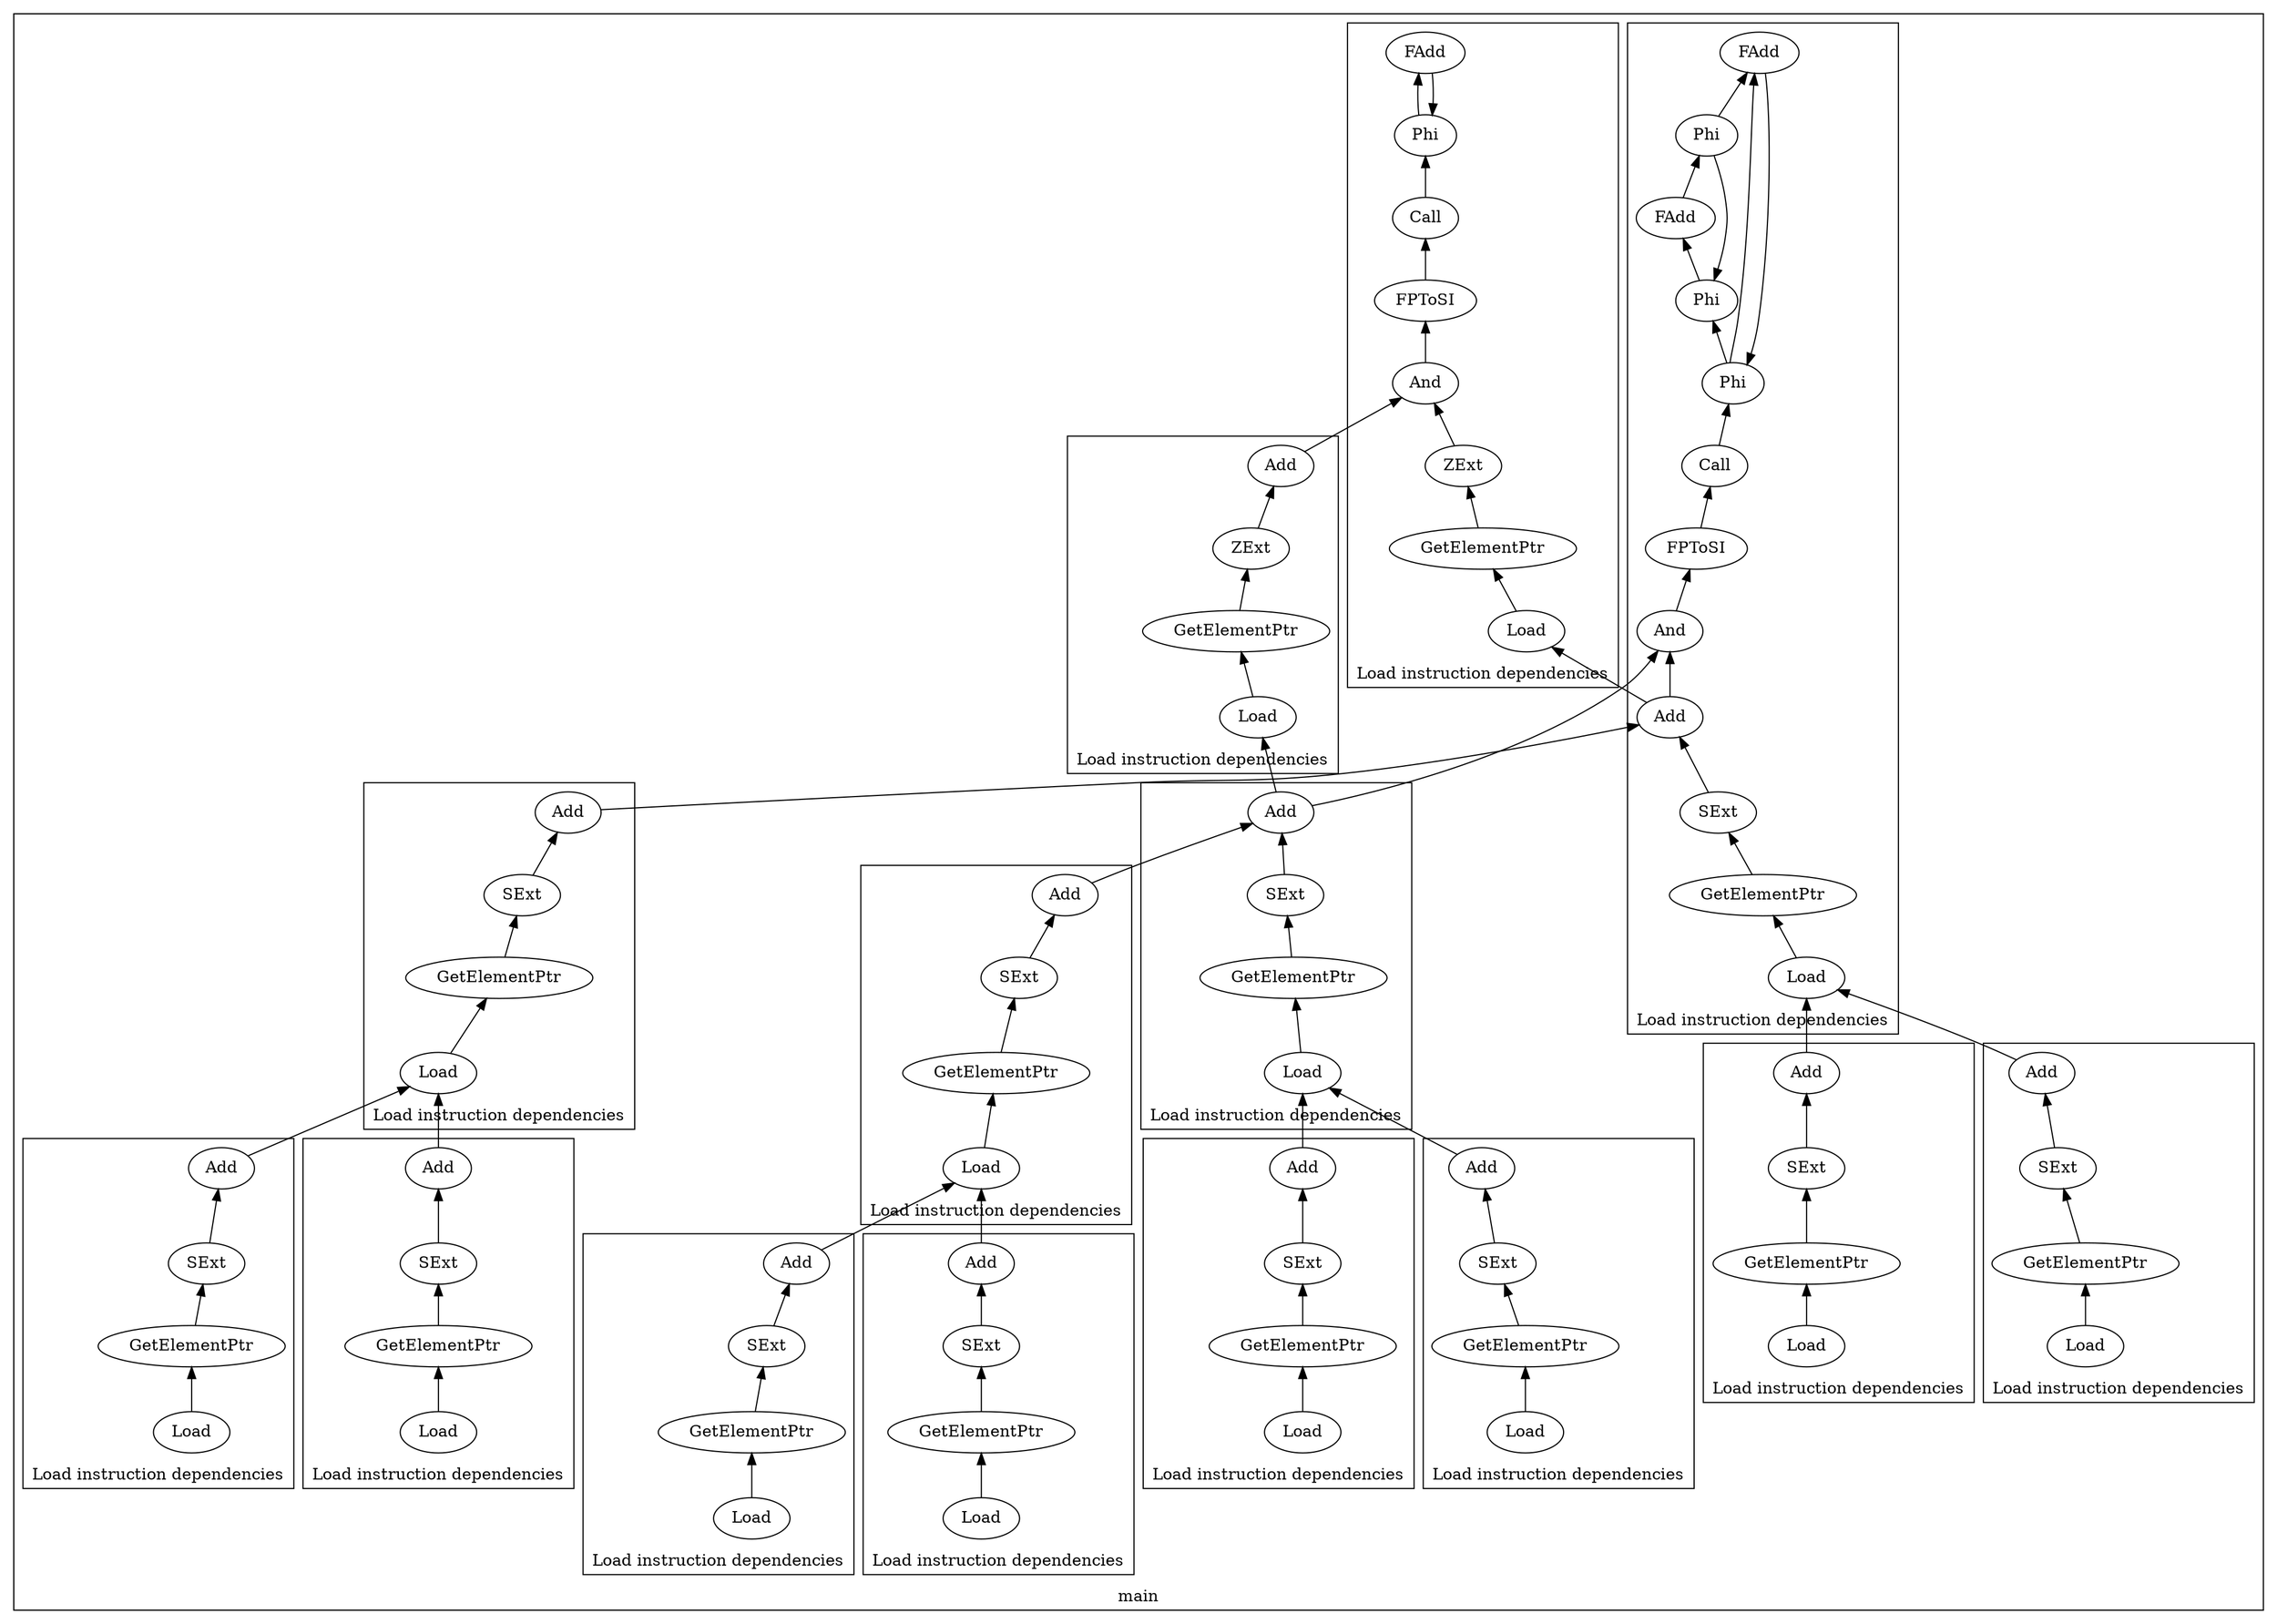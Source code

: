 strict digraph {
rankdir=BT
subgraph {
subgraph {
main_38 [label="Load" comment="  %3 = load i32, ptr %arrayidx.i, align 4, !tbaa !46"]
main_38 -> {
main_19
}
main_19 [label="GetElementPtr" comment="  %arrayidx.i = getelementptr inbounds [512 x i32], ptr @p, i64 0, i64 %idxprom.i"]
main_19 -> {
main_18
}
main_18 [label="ZExt" comment="  %idxprom.i = zext i32 %and.i to i64"]
main_18 -> {
main_16
}
main_16 [label="And" comment="  %and.i = and i32 %conv.i, 255"]
main_16 -> {
main_15
}
main_15 [label="FPToSI" comment="  %conv.i = fptosi double %0 to i32"]
main_15 -> {
main_14
}
main_14 [label="Call" comment="  %0 = tail call double @llvm.floor.f64(double %x.028)"]
main_14 -> {
main_9
}
main_9 [label="Phi" comment="  %x.028 = phi double [ 0xC0C62C48F5C28F5C, %entry ], [ %add12, %for.inc11 ]"]
main_9 -> {
main_401
}
main_401 [label="FAdd" comment="  %add12 = fadd double %x.028, 1.235000e-01, !dbg !303"]
main_401 -> {
main_9
}
main_9 [label="Phi" comment="  %x.028 = phi double [ 0xC0C62C48F5C28F5C, %entry ], [ %add12, %for.inc11 ]"]
main_9 -> {
// Cycle
}
cluster=true
label="Load instruction dependencies"
}
subgraph {
main_39 [label="Load" comment="  %4 = load i32, ptr %arrayidx18.i, align 4, !tbaa !46"]
main_39 -> {
main_22
}
main_22 [label="GetElementPtr" comment="  %arrayidx18.i = getelementptr inbounds [512 x i32], ptr @p, i64 0, i64 %idxprom17.i"]
main_22 -> {
main_21
}
main_21 [label="ZExt" comment="  %idxprom17.i = zext i32 %add16.i to i64"]
main_21 -> {
main_20
}
main_20 [label="Add" comment="  %add16.i = add nuw nsw i32 %and.i, 1"]
main_20 -> {
main_16
}
main_16 [label="And" comment="  %and.i = and i32 %conv.i, 255"]
main_16 -> {
main_15
}
main_15 [label="FPToSI" comment="  %conv.i = fptosi double %0 to i32"]
main_15 -> {
main_14
}
main_14 [label="Call" comment="  %0 = tail call double @llvm.floor.f64(double %x.028)"]
main_14 -> {
main_9
}
main_9 [label="Phi" comment="  %x.028 = phi double [ 0xC0C62C48F5C28F5C, %entry ], [ %add12, %for.inc11 ]"]
main_9 -> {
main_401
}
main_401 [label="FAdd" comment="  %add12 = fadd double %x.028, 1.235000e-01, !dbg !303"]
main_401 -> {
main_9
}
main_9 [label="Phi" comment="  %x.028 = phi double [ 0xC0C62C48F5C28F5C, %entry ], [ %add12, %for.inc11 ]"]
main_9 -> {
// Cycle
}
cluster=true
label="Load instruction dependencies"
}
subgraph {
main_68 [label="Load" comment="  %6 = load i32, ptr %arrayidx10.i, align 4, !dbg !99, !tbaa !46"]
main_68 -> {
main_67
}
main_67 [label="GetElementPtr" comment="  %arrayidx10.i = getelementptr inbounds [512 x i32], ptr @p, i64 0, i64 %idxprom9.i, !dbg !99"]
main_67 -> {
main_66
}
main_66 [label="SExt" comment="  %idxprom9.i = sext i32 %add.i to i64, !dbg !99"]
main_66 -> {
main_64
}
main_64 [label="Add" comment="  %add.i = add nsw i32 %3, %and2.i, !dbg !98"]
main_64 -> {
main_38
main_51
}
main_38 [label="Load" comment="  %3 = load i32, ptr %arrayidx.i, align 4, !tbaa !46"]
main_38 -> {
main_19
}
main_19 [label="GetElementPtr" comment="  %arrayidx.i = getelementptr inbounds [512 x i32], ptr @p, i64 0, i64 %idxprom.i"]
main_19 -> {
main_18
}
main_18 [label="ZExt" comment="  %idxprom.i = zext i32 %and.i to i64"]
main_18 -> {
main_16
}
main_16 [label="And" comment="  %and.i = and i32 %conv.i, 255"]
main_16 -> {
main_15
}
main_15 [label="FPToSI" comment="  %conv.i = fptosi double %0 to i32"]
main_15 -> {
main_14
}
main_14 [label="Call" comment="  %0 = tail call double @llvm.floor.f64(double %x.028)"]
main_14 -> {
main_9
}
main_9 [label="Phi" comment="  %x.028 = phi double [ 0xC0C62C48F5C28F5C, %entry ], [ %add12, %for.inc11 ]"]
main_9 -> {
main_401
}
main_401 [label="FAdd" comment="  %add12 = fadd double %x.028, 1.235000e-01, !dbg !303"]
main_401 -> {
main_9
}
main_9 [label="Phi" comment="  %x.028 = phi double [ 0xC0C62C48F5C28F5C, %entry ], [ %add12, %for.inc11 ]"]
main_9 -> {
// Cycle
}
main_51 [label="And" comment="  %and2.i = and i32 %conv1.i, 255, !dbg !85"]
main_51 -> {
main_50
}
main_50 [label="FPToSI" comment="  %conv1.i = fptosi double %5 to i32, !dbg !84"]
main_50 -> {
main_49
}
main_49 [label="Call" comment="  %5 = tail call double @llvm.floor.f64(double %y.123), !dbg !83"]
main_49 -> {
main_42
}
main_42 [label="Phi" comment="  %y.123 = phi double [ %y.026, %for.body6.lr.ph ], [ %add7, %noise.exit ]"]
main_42 -> {
main_31
main_390
}
main_31 [label="Phi" comment="  %y.026 = phi double [ 0xC075A1F9DB22D0E5, %for.cond1.preheader ], [ %add9, %for.inc8 ]"]
main_31 -> {
main_396
}
main_396 [label="FAdd" comment="  %add9 = fadd double %y.1.lcssa, 1.432500e+00, !dbg !299"]
main_396 -> {
main_394
}
main_394 [label="Phi" comment="  %y.1.lcssa = phi double [ %y.026, %for.cond4.preheader ], [ %add7, %noise.exit ], !dbg !298"]
main_394 -> {
main_31
main_390
}
main_31 [label="Phi" comment="  %y.026 = phi double [ 0xC075A1F9DB22D0E5, %for.cond1.preheader ], [ %add9, %for.inc8 ]"]
main_31 -> {
// Cycle
}
main_390 [label="FAdd" comment="  %add7 = fadd double %y.123, 2.450000e+00, !dbg !293"]
main_390 -> {
main_42
}
main_42 [label="Phi" comment="  %y.123 = phi double [ %y.026, %for.body6.lr.ph ], [ %add7, %noise.exit ]"]
main_42 -> {
// Cycle
}
main_390 [label="FAdd" comment="  %add7 = fadd double %y.123, 2.450000e+00, !dbg !293"]
main_390 -> {
// Cycle
}
cluster=true
label="Load instruction dependencies"
}
subgraph {
main_74 [label="Load" comment="  %7 = load i32, ptr %arrayidx14.i, align 4, !dbg !102, !tbaa !46"]
main_74 -> {
main_73
}
main_73 [label="GetElementPtr" comment="  %arrayidx14.i = getelementptr inbounds [512 x i32], ptr @p, i64 0, i64 %idxprom13.i, !dbg !102"]
main_73 -> {
main_72
}
main_72 [label="SExt" comment="  %idxprom13.i = sext i32 %add12.i to i64, !dbg !102"]
main_72 -> {
main_71
}
main_71 [label="Add" comment="  %add12.i = add nsw i32 %add.i, 1, !dbg !101"]
main_71 -> {
main_64
}
main_64 [label="Add" comment="  %add.i = add nsw i32 %3, %and2.i, !dbg !98"]
main_64 -> {
main_38
main_51
}
main_38 [label="Load" comment="  %3 = load i32, ptr %arrayidx.i, align 4, !tbaa !46"]
main_38 -> {
main_19
}
main_19 [label="GetElementPtr" comment="  %arrayidx.i = getelementptr inbounds [512 x i32], ptr @p, i64 0, i64 %idxprom.i"]
main_19 -> {
main_18
}
main_18 [label="ZExt" comment="  %idxprom.i = zext i32 %and.i to i64"]
main_18 -> {
main_16
}
main_16 [label="And" comment="  %and.i = and i32 %conv.i, 255"]
main_16 -> {
main_15
}
main_15 [label="FPToSI" comment="  %conv.i = fptosi double %0 to i32"]
main_15 -> {
main_14
}
main_14 [label="Call" comment="  %0 = tail call double @llvm.floor.f64(double %x.028)"]
main_14 -> {
main_9
}
main_9 [label="Phi" comment="  %x.028 = phi double [ 0xC0C62C48F5C28F5C, %entry ], [ %add12, %for.inc11 ]"]
main_9 -> {
main_401
}
main_401 [label="FAdd" comment="  %add12 = fadd double %x.028, 1.235000e-01, !dbg !303"]
main_401 -> {
main_9
}
main_9 [label="Phi" comment="  %x.028 = phi double [ 0xC0C62C48F5C28F5C, %entry ], [ %add12, %for.inc11 ]"]
main_9 -> {
// Cycle
}
main_51 [label="And" comment="  %and2.i = and i32 %conv1.i, 255, !dbg !85"]
main_51 -> {
main_50
}
main_50 [label="FPToSI" comment="  %conv1.i = fptosi double %5 to i32, !dbg !84"]
main_50 -> {
main_49
}
main_49 [label="Call" comment="  %5 = tail call double @llvm.floor.f64(double %y.123), !dbg !83"]
main_49 -> {
main_42
}
main_42 [label="Phi" comment="  %y.123 = phi double [ %y.026, %for.body6.lr.ph ], [ %add7, %noise.exit ]"]
main_42 -> {
main_31
main_390
}
main_31 [label="Phi" comment="  %y.026 = phi double [ 0xC075A1F9DB22D0E5, %for.cond1.preheader ], [ %add9, %for.inc8 ]"]
main_31 -> {
main_396
}
main_396 [label="FAdd" comment="  %add9 = fadd double %y.1.lcssa, 1.432500e+00, !dbg !299"]
main_396 -> {
main_394
}
main_394 [label="Phi" comment="  %y.1.lcssa = phi double [ %y.026, %for.cond4.preheader ], [ %add7, %noise.exit ], !dbg !298"]
main_394 -> {
main_31
main_390
}
main_31 [label="Phi" comment="  %y.026 = phi double [ 0xC075A1F9DB22D0E5, %for.cond1.preheader ], [ %add9, %for.inc8 ]"]
main_31 -> {
// Cycle
}
main_390 [label="FAdd" comment="  %add7 = fadd double %y.123, 2.450000e+00, !dbg !293"]
main_390 -> {
main_42
}
main_42 [label="Phi" comment="  %y.123 = phi double [ %y.026, %for.body6.lr.ph ], [ %add7, %noise.exit ]"]
main_42 -> {
// Cycle
}
main_390 [label="FAdd" comment="  %add7 = fadd double %y.123, 2.450000e+00, !dbg !293"]
main_390 -> {
// Cycle
}
cluster=true
label="Load instruction dependencies"
}
subgraph {
main_81 [label="Load" comment="  %8 = load i32, ptr %arrayidx21.i, align 4, !dbg !105, !tbaa !46"]
main_81 -> {
main_80
}
main_80 [label="GetElementPtr" comment="  %arrayidx21.i = getelementptr inbounds [512 x i32], ptr @p, i64 0, i64 %idxprom20.i, !dbg !105"]
main_80 -> {
main_79
}
main_79 [label="SExt" comment="  %idxprom20.i = sext i32 %add19.i to i64, !dbg !105"]
main_79 -> {
main_77
}
main_77 [label="Add" comment="  %add19.i = add nsw i32 %4, %and2.i, !dbg !104"]
main_77 -> {
main_39
main_51
}
main_39 [label="Load" comment="  %4 = load i32, ptr %arrayidx18.i, align 4, !tbaa !46"]
main_39 -> {
main_22
}
main_22 [label="GetElementPtr" comment="  %arrayidx18.i = getelementptr inbounds [512 x i32], ptr @p, i64 0, i64 %idxprom17.i"]
main_22 -> {
main_21
}
main_21 [label="ZExt" comment="  %idxprom17.i = zext i32 %add16.i to i64"]
main_21 -> {
main_20
}
main_20 [label="Add" comment="  %add16.i = add nuw nsw i32 %and.i, 1"]
main_20 -> {
main_16
}
main_16 [label="And" comment="  %and.i = and i32 %conv.i, 255"]
main_16 -> {
main_15
}
main_15 [label="FPToSI" comment="  %conv.i = fptosi double %0 to i32"]
main_15 -> {
main_14
}
main_14 [label="Call" comment="  %0 = tail call double @llvm.floor.f64(double %x.028)"]
main_14 -> {
main_9
}
main_9 [label="Phi" comment="  %x.028 = phi double [ 0xC0C62C48F5C28F5C, %entry ], [ %add12, %for.inc11 ]"]
main_9 -> {
main_401
}
main_401 [label="FAdd" comment="  %add12 = fadd double %x.028, 1.235000e-01, !dbg !303"]
main_401 -> {
main_9
}
main_9 [label="Phi" comment="  %x.028 = phi double [ 0xC0C62C48F5C28F5C, %entry ], [ %add12, %for.inc11 ]"]
main_9 -> {
// Cycle
}
main_51 [label="And" comment="  %and2.i = and i32 %conv1.i, 255, !dbg !85"]
main_51 -> {
main_50
}
main_50 [label="FPToSI" comment="  %conv1.i = fptosi double %5 to i32, !dbg !84"]
main_50 -> {
main_49
}
main_49 [label="Call" comment="  %5 = tail call double @llvm.floor.f64(double %y.123), !dbg !83"]
main_49 -> {
main_42
}
main_42 [label="Phi" comment="  %y.123 = phi double [ %y.026, %for.body6.lr.ph ], [ %add7, %noise.exit ]"]
main_42 -> {
main_31
main_390
}
main_31 [label="Phi" comment="  %y.026 = phi double [ 0xC075A1F9DB22D0E5, %for.cond1.preheader ], [ %add9, %for.inc8 ]"]
main_31 -> {
main_396
}
main_396 [label="FAdd" comment="  %add9 = fadd double %y.1.lcssa, 1.432500e+00, !dbg !299"]
main_396 -> {
main_394
}
main_394 [label="Phi" comment="  %y.1.lcssa = phi double [ %y.026, %for.cond4.preheader ], [ %add7, %noise.exit ], !dbg !298"]
main_394 -> {
main_31
main_390
}
main_31 [label="Phi" comment="  %y.026 = phi double [ 0xC075A1F9DB22D0E5, %for.cond1.preheader ], [ %add9, %for.inc8 ]"]
main_31 -> {
// Cycle
}
main_390 [label="FAdd" comment="  %add7 = fadd double %y.123, 2.450000e+00, !dbg !293"]
main_390 -> {
main_42
}
main_42 [label="Phi" comment="  %y.123 = phi double [ %y.026, %for.body6.lr.ph ], [ %add7, %noise.exit ]"]
main_42 -> {
// Cycle
}
main_390 [label="FAdd" comment="  %add7 = fadd double %y.123, 2.450000e+00, !dbg !293"]
main_390 -> {
// Cycle
}
cluster=true
label="Load instruction dependencies"
}
subgraph {
main_87 [label="Load" comment="  %9 = load i32, ptr %arrayidx25.i, align 4, !dbg !108, !tbaa !46"]
main_87 -> {
main_86
}
main_86 [label="GetElementPtr" comment="  %arrayidx25.i = getelementptr inbounds [512 x i32], ptr @p, i64 0, i64 %idxprom24.i, !dbg !108"]
main_86 -> {
main_85
}
main_85 [label="SExt" comment="  %idxprom24.i = sext i32 %add23.i to i64, !dbg !108"]
main_85 -> {
main_84
}
main_84 [label="Add" comment="  %add23.i = add nsw i32 %add19.i, 1, !dbg !107"]
main_84 -> {
main_77
}
main_77 [label="Add" comment="  %add19.i = add nsw i32 %4, %and2.i, !dbg !104"]
main_77 -> {
main_39
main_51
}
main_39 [label="Load" comment="  %4 = load i32, ptr %arrayidx18.i, align 4, !tbaa !46"]
main_39 -> {
main_22
}
main_22 [label="GetElementPtr" comment="  %arrayidx18.i = getelementptr inbounds [512 x i32], ptr @p, i64 0, i64 %idxprom17.i"]
main_22 -> {
main_21
}
main_21 [label="ZExt" comment="  %idxprom17.i = zext i32 %add16.i to i64"]
main_21 -> {
main_20
}
main_20 [label="Add" comment="  %add16.i = add nuw nsw i32 %and.i, 1"]
main_20 -> {
main_16
}
main_16 [label="And" comment="  %and.i = and i32 %conv.i, 255"]
main_16 -> {
main_15
}
main_15 [label="FPToSI" comment="  %conv.i = fptosi double %0 to i32"]
main_15 -> {
main_14
}
main_14 [label="Call" comment="  %0 = tail call double @llvm.floor.f64(double %x.028)"]
main_14 -> {
main_9
}
main_9 [label="Phi" comment="  %x.028 = phi double [ 0xC0C62C48F5C28F5C, %entry ], [ %add12, %for.inc11 ]"]
main_9 -> {
main_401
}
main_401 [label="FAdd" comment="  %add12 = fadd double %x.028, 1.235000e-01, !dbg !303"]
main_401 -> {
main_9
}
main_9 [label="Phi" comment="  %x.028 = phi double [ 0xC0C62C48F5C28F5C, %entry ], [ %add12, %for.inc11 ]"]
main_9 -> {
// Cycle
}
main_51 [label="And" comment="  %and2.i = and i32 %conv1.i, 255, !dbg !85"]
main_51 -> {
main_50
}
main_50 [label="FPToSI" comment="  %conv1.i = fptosi double %5 to i32, !dbg !84"]
main_50 -> {
main_49
}
main_49 [label="Call" comment="  %5 = tail call double @llvm.floor.f64(double %y.123), !dbg !83"]
main_49 -> {
main_42
}
main_42 [label="Phi" comment="  %y.123 = phi double [ %y.026, %for.body6.lr.ph ], [ %add7, %noise.exit ]"]
main_42 -> {
main_31
main_390
}
main_31 [label="Phi" comment="  %y.026 = phi double [ 0xC075A1F9DB22D0E5, %for.cond1.preheader ], [ %add9, %for.inc8 ]"]
main_31 -> {
main_396
}
main_396 [label="FAdd" comment="  %add9 = fadd double %y.1.lcssa, 1.432500e+00, !dbg !299"]
main_396 -> {
main_394
}
main_394 [label="Phi" comment="  %y.1.lcssa = phi double [ %y.026, %for.cond4.preheader ], [ %add7, %noise.exit ], !dbg !298"]
main_394 -> {
main_31
main_390
}
main_31 [label="Phi" comment="  %y.026 = phi double [ 0xC075A1F9DB22D0E5, %for.cond1.preheader ], [ %add9, %for.inc8 ]"]
main_31 -> {
// Cycle
}
main_390 [label="FAdd" comment="  %add7 = fadd double %y.123, 2.450000e+00, !dbg !293"]
main_390 -> {
main_42
}
main_42 [label="Phi" comment="  %y.123 = phi double [ %y.026, %for.body6.lr.ph ], [ %add7, %noise.exit ]"]
main_42 -> {
// Cycle
}
main_390 [label="FAdd" comment="  %add7 = fadd double %y.123, 2.450000e+00, !dbg !293"]
main_390 -> {
// Cycle
}
cluster=true
label="Load instruction dependencies"
}
subgraph {
main_92 [label="Load" comment="  %10 = load i32, ptr %arrayidx28.i, align 4, !dbg !110, !tbaa !46"]
main_92 -> {
main_91
}
main_91 [label="GetElementPtr" comment="  %arrayidx28.i = getelementptr inbounds [512 x i32], ptr @p, i64 0, i64 %idxprom27.i, !dbg !110"]
main_91 -> {
main_90
}
main_90 [label="SExt" comment="  %idxprom27.i = sext i32 %add11.i to i64, !dbg !110"]
main_90 -> {
main_69
}
main_69 [label="Add" comment="  %add11.i = add nsw i32 %6, 99, !dbg !100"]
main_69 -> {
main_68
}
main_68 [label="Load" comment="  %6 = load i32, ptr %arrayidx10.i, align 4, !dbg !99, !tbaa !46"]
main_68 -> {
main_67
}
main_67 [label="GetElementPtr" comment="  %arrayidx10.i = getelementptr inbounds [512 x i32], ptr @p, i64 0, i64 %idxprom9.i, !dbg !99"]
main_67 -> {
main_66
}
main_66 [label="SExt" comment="  %idxprom9.i = sext i32 %add.i to i64, !dbg !99"]
main_66 -> {
main_64
}
main_64 [label="Add" comment="  %add.i = add nsw i32 %3, %and2.i, !dbg !98"]
main_64 -> {
main_38
main_51
}
main_38 [label="Load" comment="  %3 = load i32, ptr %arrayidx.i, align 4, !tbaa !46"]
main_38 -> {
main_19
}
main_19 [label="GetElementPtr" comment="  %arrayidx.i = getelementptr inbounds [512 x i32], ptr @p, i64 0, i64 %idxprom.i"]
main_19 -> {
main_18
}
main_18 [label="ZExt" comment="  %idxprom.i = zext i32 %and.i to i64"]
main_18 -> {
main_16
}
main_16 [label="And" comment="  %and.i = and i32 %conv.i, 255"]
main_16 -> {
main_15
}
main_15 [label="FPToSI" comment="  %conv.i = fptosi double %0 to i32"]
main_15 -> {
main_14
}
main_14 [label="Call" comment="  %0 = tail call double @llvm.floor.f64(double %x.028)"]
main_14 -> {
main_9
}
main_9 [label="Phi" comment="  %x.028 = phi double [ 0xC0C62C48F5C28F5C, %entry ], [ %add12, %for.inc11 ]"]
main_9 -> {
main_401
}
main_401 [label="FAdd" comment="  %add12 = fadd double %x.028, 1.235000e-01, !dbg !303"]
main_401 -> {
main_9
}
main_9 [label="Phi" comment="  %x.028 = phi double [ 0xC0C62C48F5C28F5C, %entry ], [ %add12, %for.inc11 ]"]
main_9 -> {
// Cycle
}
main_51 [label="And" comment="  %and2.i = and i32 %conv1.i, 255, !dbg !85"]
main_51 -> {
main_50
}
main_50 [label="FPToSI" comment="  %conv1.i = fptosi double %5 to i32, !dbg !84"]
main_50 -> {
main_49
}
main_49 [label="Call" comment="  %5 = tail call double @llvm.floor.f64(double %y.123), !dbg !83"]
main_49 -> {
main_42
}
main_42 [label="Phi" comment="  %y.123 = phi double [ %y.026, %for.body6.lr.ph ], [ %add7, %noise.exit ]"]
main_42 -> {
main_31
main_390
}
main_31 [label="Phi" comment="  %y.026 = phi double [ 0xC075A1F9DB22D0E5, %for.cond1.preheader ], [ %add9, %for.inc8 ]"]
main_31 -> {
main_396
}
main_396 [label="FAdd" comment="  %add9 = fadd double %y.1.lcssa, 1.432500e+00, !dbg !299"]
main_396 -> {
main_394
}
main_394 [label="Phi" comment="  %y.1.lcssa = phi double [ %y.026, %for.cond4.preheader ], [ %add7, %noise.exit ], !dbg !298"]
main_394 -> {
main_31
main_390
}
main_31 [label="Phi" comment="  %y.026 = phi double [ 0xC075A1F9DB22D0E5, %for.cond1.preheader ], [ %add9, %for.inc8 ]"]
main_31 -> {
// Cycle
}
main_390 [label="FAdd" comment="  %add7 = fadd double %y.123, 2.450000e+00, !dbg !293"]
main_390 -> {
main_42
}
main_42 [label="Phi" comment="  %y.123 = phi double [ %y.026, %for.body6.lr.ph ], [ %add7, %noise.exit ]"]
main_42 -> {
// Cycle
}
main_390 [label="FAdd" comment="  %add7 = fadd double %y.123, 2.450000e+00, !dbg !293"]
main_390 -> {
// Cycle
}
cluster=true
label="Load instruction dependencies"
}
subgraph {
main_111 [label="Load" comment="  %12 = load i32, ptr %arrayidx31.i, align 4, !dbg !128, !tbaa !46"]
main_111 -> {
main_110
}
main_110 [label="GetElementPtr" comment="  %arrayidx31.i = getelementptr inbounds [512 x i32], ptr @p, i64 0, i64 %idxprom30.i, !dbg !128"]
main_110 -> {
main_109
}
main_109 [label="SExt" comment="  %idxprom30.i = sext i32 %add22.i to i64, !dbg !128"]
main_109 -> {
main_82
}
main_82 [label="Add" comment="  %add22.i = add nsw i32 %8, 99, !dbg !106"]
main_82 -> {
main_81
}
main_81 [label="Load" comment="  %8 = load i32, ptr %arrayidx21.i, align 4, !dbg !105, !tbaa !46"]
main_81 -> {
main_80
}
main_80 [label="GetElementPtr" comment="  %arrayidx21.i = getelementptr inbounds [512 x i32], ptr @p, i64 0, i64 %idxprom20.i, !dbg !105"]
main_80 -> {
main_79
}
main_79 [label="SExt" comment="  %idxprom20.i = sext i32 %add19.i to i64, !dbg !105"]
main_79 -> {
main_77
}
main_77 [label="Add" comment="  %add19.i = add nsw i32 %4, %and2.i, !dbg !104"]
main_77 -> {
main_39
main_51
}
main_39 [label="Load" comment="  %4 = load i32, ptr %arrayidx18.i, align 4, !tbaa !46"]
main_39 -> {
main_22
}
main_22 [label="GetElementPtr" comment="  %arrayidx18.i = getelementptr inbounds [512 x i32], ptr @p, i64 0, i64 %idxprom17.i"]
main_22 -> {
main_21
}
main_21 [label="ZExt" comment="  %idxprom17.i = zext i32 %add16.i to i64"]
main_21 -> {
main_20
}
main_20 [label="Add" comment="  %add16.i = add nuw nsw i32 %and.i, 1"]
main_20 -> {
main_16
}
main_16 [label="And" comment="  %and.i = and i32 %conv.i, 255"]
main_16 -> {
main_15
}
main_15 [label="FPToSI" comment="  %conv.i = fptosi double %0 to i32"]
main_15 -> {
main_14
}
main_14 [label="Call" comment="  %0 = tail call double @llvm.floor.f64(double %x.028)"]
main_14 -> {
main_9
}
main_9 [label="Phi" comment="  %x.028 = phi double [ 0xC0C62C48F5C28F5C, %entry ], [ %add12, %for.inc11 ]"]
main_9 -> {
main_401
}
main_401 [label="FAdd" comment="  %add12 = fadd double %x.028, 1.235000e-01, !dbg !303"]
main_401 -> {
main_9
}
main_9 [label="Phi" comment="  %x.028 = phi double [ 0xC0C62C48F5C28F5C, %entry ], [ %add12, %for.inc11 ]"]
main_9 -> {
// Cycle
}
main_51 [label="And" comment="  %and2.i = and i32 %conv1.i, 255, !dbg !85"]
main_51 -> {
main_50
}
main_50 [label="FPToSI" comment="  %conv1.i = fptosi double %5 to i32, !dbg !84"]
main_50 -> {
main_49
}
main_49 [label="Call" comment="  %5 = tail call double @llvm.floor.f64(double %y.123), !dbg !83"]
main_49 -> {
main_42
}
main_42 [label="Phi" comment="  %y.123 = phi double [ %y.026, %for.body6.lr.ph ], [ %add7, %noise.exit ]"]
main_42 -> {
main_31
main_390
}
main_31 [label="Phi" comment="  %y.026 = phi double [ 0xC075A1F9DB22D0E5, %for.cond1.preheader ], [ %add9, %for.inc8 ]"]
main_31 -> {
main_396
}
main_396 [label="FAdd" comment="  %add9 = fadd double %y.1.lcssa, 1.432500e+00, !dbg !299"]
main_396 -> {
main_394
}
main_394 [label="Phi" comment="  %y.1.lcssa = phi double [ %y.026, %for.cond4.preheader ], [ %add7, %noise.exit ], !dbg !298"]
main_394 -> {
main_31
main_390
}
main_31 [label="Phi" comment="  %y.026 = phi double [ 0xC075A1F9DB22D0E5, %for.cond1.preheader ], [ %add9, %for.inc8 ]"]
main_31 -> {
// Cycle
}
main_390 [label="FAdd" comment="  %add7 = fadd double %y.123, 2.450000e+00, !dbg !293"]
main_390 -> {
main_42
}
main_42 [label="Phi" comment="  %y.123 = phi double [ %y.026, %for.body6.lr.ph ], [ %add7, %noise.exit ]"]
main_42 -> {
// Cycle
}
main_390 [label="FAdd" comment="  %add7 = fadd double %y.123, 2.450000e+00, !dbg !293"]
main_390 -> {
// Cycle
}
cluster=true
label="Load instruction dependencies"
}
subgraph {
main_133 [label="Load" comment="  %14 = load i32, ptr %arrayidx36.i, align 4, !dbg !142, !tbaa !46"]
main_133 -> {
main_132
}
main_132 [label="GetElementPtr" comment="  %arrayidx36.i = getelementptr inbounds [512 x i32], ptr @p, i64 0, i64 %idxprom35.i, !dbg !142"]
main_132 -> {
main_131
}
main_131 [label="SExt" comment="  %idxprom35.i = sext i32 %add15.i to i64, !dbg !142"]
main_131 -> {
main_75
}
main_75 [label="Add" comment="  %add15.i = add nsw i32 %7, 99, !dbg !103"]
main_75 -> {
main_74
}
main_74 [label="Load" comment="  %7 = load i32, ptr %arrayidx14.i, align 4, !dbg !102, !tbaa !46"]
main_74 -> {
main_73
}
main_73 [label="GetElementPtr" comment="  %arrayidx14.i = getelementptr inbounds [512 x i32], ptr @p, i64 0, i64 %idxprom13.i, !dbg !102"]
main_73 -> {
main_72
}
main_72 [label="SExt" comment="  %idxprom13.i = sext i32 %add12.i to i64, !dbg !102"]
main_72 -> {
main_71
}
main_71 [label="Add" comment="  %add12.i = add nsw i32 %add.i, 1, !dbg !101"]
main_71 -> {
main_64
}
main_64 [label="Add" comment="  %add.i = add nsw i32 %3, %and2.i, !dbg !98"]
main_64 -> {
main_38
main_51
}
main_38 [label="Load" comment="  %3 = load i32, ptr %arrayidx.i, align 4, !tbaa !46"]
main_38 -> {
main_19
}
main_19 [label="GetElementPtr" comment="  %arrayidx.i = getelementptr inbounds [512 x i32], ptr @p, i64 0, i64 %idxprom.i"]
main_19 -> {
main_18
}
main_18 [label="ZExt" comment="  %idxprom.i = zext i32 %and.i to i64"]
main_18 -> {
main_16
}
main_16 [label="And" comment="  %and.i = and i32 %conv.i, 255"]
main_16 -> {
main_15
}
main_15 [label="FPToSI" comment="  %conv.i = fptosi double %0 to i32"]
main_15 -> {
main_14
}
main_14 [label="Call" comment="  %0 = tail call double @llvm.floor.f64(double %x.028)"]
main_14 -> {
main_9
}
main_9 [label="Phi" comment="  %x.028 = phi double [ 0xC0C62C48F5C28F5C, %entry ], [ %add12, %for.inc11 ]"]
main_9 -> {
main_401
}
main_401 [label="FAdd" comment="  %add12 = fadd double %x.028, 1.235000e-01, !dbg !303"]
main_401 -> {
main_9
}
main_9 [label="Phi" comment="  %x.028 = phi double [ 0xC0C62C48F5C28F5C, %entry ], [ %add12, %for.inc11 ]"]
main_9 -> {
// Cycle
}
main_51 [label="And" comment="  %and2.i = and i32 %conv1.i, 255, !dbg !85"]
main_51 -> {
main_50
}
main_50 [label="FPToSI" comment="  %conv1.i = fptosi double %5 to i32, !dbg !84"]
main_50 -> {
main_49
}
main_49 [label="Call" comment="  %5 = tail call double @llvm.floor.f64(double %y.123), !dbg !83"]
main_49 -> {
main_42
}
main_42 [label="Phi" comment="  %y.123 = phi double [ %y.026, %for.body6.lr.ph ], [ %add7, %noise.exit ]"]
main_42 -> {
main_31
main_390
}
main_31 [label="Phi" comment="  %y.026 = phi double [ 0xC075A1F9DB22D0E5, %for.cond1.preheader ], [ %add9, %for.inc8 ]"]
main_31 -> {
main_396
}
main_396 [label="FAdd" comment="  %add9 = fadd double %y.1.lcssa, 1.432500e+00, !dbg !299"]
main_396 -> {
main_394
}
main_394 [label="Phi" comment="  %y.1.lcssa = phi double [ %y.026, %for.cond4.preheader ], [ %add7, %noise.exit ], !dbg !298"]
main_394 -> {
main_31
main_390
}
main_31 [label="Phi" comment="  %y.026 = phi double [ 0xC075A1F9DB22D0E5, %for.cond1.preheader ], [ %add9, %for.inc8 ]"]
main_31 -> {
// Cycle
}
main_390 [label="FAdd" comment="  %add7 = fadd double %y.123, 2.450000e+00, !dbg !293"]
main_390 -> {
main_42
}
main_42 [label="Phi" comment="  %y.123 = phi double [ %y.026, %for.body6.lr.ph ], [ %add7, %noise.exit ]"]
main_42 -> {
// Cycle
}
main_390 [label="FAdd" comment="  %add7 = fadd double %y.123, 2.450000e+00, !dbg !293"]
main_390 -> {
// Cycle
}
cluster=true
label="Load instruction dependencies"
}
subgraph {
main_153 [label="Load" comment="  %16 = load i32, ptr %arrayidx40.i, align 4, !dbg !150, !tbaa !46"]
main_153 -> {
main_152
}
main_152 [label="GetElementPtr" comment="  %arrayidx40.i = getelementptr inbounds [512 x i32], ptr @p, i64 0, i64 %idxprom39.i, !dbg !150"]
main_152 -> {
main_151
}
main_151 [label="SExt" comment="  %idxprom39.i = sext i32 %add26.i to i64, !dbg !150"]
main_151 -> {
main_88
}
main_88 [label="Add" comment="  %add26.i = add nsw i32 %9, 99, !dbg !109"]
main_88 -> {
main_87
}
main_87 [label="Load" comment="  %9 = load i32, ptr %arrayidx25.i, align 4, !dbg !108, !tbaa !46"]
main_87 -> {
main_86
}
main_86 [label="GetElementPtr" comment="  %arrayidx25.i = getelementptr inbounds [512 x i32], ptr @p, i64 0, i64 %idxprom24.i, !dbg !108"]
main_86 -> {
main_85
}
main_85 [label="SExt" comment="  %idxprom24.i = sext i32 %add23.i to i64, !dbg !108"]
main_85 -> {
main_84
}
main_84 [label="Add" comment="  %add23.i = add nsw i32 %add19.i, 1, !dbg !107"]
main_84 -> {
main_77
}
main_77 [label="Add" comment="  %add19.i = add nsw i32 %4, %and2.i, !dbg !104"]
main_77 -> {
main_39
main_51
}
main_39 [label="Load" comment="  %4 = load i32, ptr %arrayidx18.i, align 4, !tbaa !46"]
main_39 -> {
main_22
}
main_22 [label="GetElementPtr" comment="  %arrayidx18.i = getelementptr inbounds [512 x i32], ptr @p, i64 0, i64 %idxprom17.i"]
main_22 -> {
main_21
}
main_21 [label="ZExt" comment="  %idxprom17.i = zext i32 %add16.i to i64"]
main_21 -> {
main_20
}
main_20 [label="Add" comment="  %add16.i = add nuw nsw i32 %and.i, 1"]
main_20 -> {
main_16
}
main_16 [label="And" comment="  %and.i = and i32 %conv.i, 255"]
main_16 -> {
main_15
}
main_15 [label="FPToSI" comment="  %conv.i = fptosi double %0 to i32"]
main_15 -> {
main_14
}
main_14 [label="Call" comment="  %0 = tail call double @llvm.floor.f64(double %x.028)"]
main_14 -> {
main_9
}
main_9 [label="Phi" comment="  %x.028 = phi double [ 0xC0C62C48F5C28F5C, %entry ], [ %add12, %for.inc11 ]"]
main_9 -> {
main_401
}
main_401 [label="FAdd" comment="  %add12 = fadd double %x.028, 1.235000e-01, !dbg !303"]
main_401 -> {
main_9
}
main_9 [label="Phi" comment="  %x.028 = phi double [ 0xC0C62C48F5C28F5C, %entry ], [ %add12, %for.inc11 ]"]
main_9 -> {
// Cycle
}
main_51 [label="And" comment="  %and2.i = and i32 %conv1.i, 255, !dbg !85"]
main_51 -> {
main_50
}
main_50 [label="FPToSI" comment="  %conv1.i = fptosi double %5 to i32, !dbg !84"]
main_50 -> {
main_49
}
main_49 [label="Call" comment="  %5 = tail call double @llvm.floor.f64(double %y.123), !dbg !83"]
main_49 -> {
main_42
}
main_42 [label="Phi" comment="  %y.123 = phi double [ %y.026, %for.body6.lr.ph ], [ %add7, %noise.exit ]"]
main_42 -> {
main_31
main_390
}
main_31 [label="Phi" comment="  %y.026 = phi double [ 0xC075A1F9DB22D0E5, %for.cond1.preheader ], [ %add9, %for.inc8 ]"]
main_31 -> {
main_396
}
main_396 [label="FAdd" comment="  %add9 = fadd double %y.1.lcssa, 1.432500e+00, !dbg !299"]
main_396 -> {
main_394
}
main_394 [label="Phi" comment="  %y.1.lcssa = phi double [ %y.026, %for.cond4.preheader ], [ %add7, %noise.exit ], !dbg !298"]
main_394 -> {
main_31
main_390
}
main_31 [label="Phi" comment="  %y.026 = phi double [ 0xC075A1F9DB22D0E5, %for.cond1.preheader ], [ %add9, %for.inc8 ]"]
main_31 -> {
// Cycle
}
main_390 [label="FAdd" comment="  %add7 = fadd double %y.123, 2.450000e+00, !dbg !293"]
main_390 -> {
main_42
}
main_42 [label="Phi" comment="  %y.123 = phi double [ %y.026, %for.body6.lr.ph ], [ %add7, %noise.exit ]"]
main_42 -> {
// Cycle
}
main_390 [label="FAdd" comment="  %add7 = fadd double %y.123, 2.450000e+00, !dbg !293"]
main_390 -> {
// Cycle
}
cluster=true
label="Load instruction dependencies"
}
subgraph {
main_179 [label="Load" comment="  %18 = load i32, ptr %arrayidx48.i, align 4, !dbg !162, !tbaa !46"]
main_179 -> {
main_178
}
main_178 [label="GetElementPtr" comment="  %arrayidx48.i = getelementptr inbounds [512 x i32], ptr @p, i64 0, i64 %idxprom47.i, !dbg !162"]
main_178 -> {
main_177
}
main_177 [label="SExt" comment="  %idxprom47.i = sext i32 %add46.i to i64, !dbg !162"]
main_177 -> {
main_176
}
main_176 [label="Add" comment="  %add46.i = add nsw i32 %6, 100, !dbg !161"]
main_176 -> {
main_68
}
main_68 [label="Load" comment="  %6 = load i32, ptr %arrayidx10.i, align 4, !dbg !99, !tbaa !46"]
main_68 -> {
main_67
}
main_67 [label="GetElementPtr" comment="  %arrayidx10.i = getelementptr inbounds [512 x i32], ptr @p, i64 0, i64 %idxprom9.i, !dbg !99"]
main_67 -> {
main_66
}
main_66 [label="SExt" comment="  %idxprom9.i = sext i32 %add.i to i64, !dbg !99"]
main_66 -> {
main_64
}
main_64 [label="Add" comment="  %add.i = add nsw i32 %3, %and2.i, !dbg !98"]
main_64 -> {
main_38
main_51
}
main_38 [label="Load" comment="  %3 = load i32, ptr %arrayidx.i, align 4, !tbaa !46"]
main_38 -> {
main_19
}
main_19 [label="GetElementPtr" comment="  %arrayidx.i = getelementptr inbounds [512 x i32], ptr @p, i64 0, i64 %idxprom.i"]
main_19 -> {
main_18
}
main_18 [label="ZExt" comment="  %idxprom.i = zext i32 %and.i to i64"]
main_18 -> {
main_16
}
main_16 [label="And" comment="  %and.i = and i32 %conv.i, 255"]
main_16 -> {
main_15
}
main_15 [label="FPToSI" comment="  %conv.i = fptosi double %0 to i32"]
main_15 -> {
main_14
}
main_14 [label="Call" comment="  %0 = tail call double @llvm.floor.f64(double %x.028)"]
main_14 -> {
main_9
}
main_9 [label="Phi" comment="  %x.028 = phi double [ 0xC0C62C48F5C28F5C, %entry ], [ %add12, %for.inc11 ]"]
main_9 -> {
main_401
}
main_401 [label="FAdd" comment="  %add12 = fadd double %x.028, 1.235000e-01, !dbg !303"]
main_401 -> {
main_9
}
main_9 [label="Phi" comment="  %x.028 = phi double [ 0xC0C62C48F5C28F5C, %entry ], [ %add12, %for.inc11 ]"]
main_9 -> {
// Cycle
}
main_51 [label="And" comment="  %and2.i = and i32 %conv1.i, 255, !dbg !85"]
main_51 -> {
main_50
}
main_50 [label="FPToSI" comment="  %conv1.i = fptosi double %5 to i32, !dbg !84"]
main_50 -> {
main_49
}
main_49 [label="Call" comment="  %5 = tail call double @llvm.floor.f64(double %y.123), !dbg !83"]
main_49 -> {
main_42
}
main_42 [label="Phi" comment="  %y.123 = phi double [ %y.026, %for.body6.lr.ph ], [ %add7, %noise.exit ]"]
main_42 -> {
main_31
main_390
}
main_31 [label="Phi" comment="  %y.026 = phi double [ 0xC075A1F9DB22D0E5, %for.cond1.preheader ], [ %add9, %for.inc8 ]"]
main_31 -> {
main_396
}
main_396 [label="FAdd" comment="  %add9 = fadd double %y.1.lcssa, 1.432500e+00, !dbg !299"]
main_396 -> {
main_394
}
main_394 [label="Phi" comment="  %y.1.lcssa = phi double [ %y.026, %for.cond4.preheader ], [ %add7, %noise.exit ], !dbg !298"]
main_394 -> {
main_31
main_390
}
main_31 [label="Phi" comment="  %y.026 = phi double [ 0xC075A1F9DB22D0E5, %for.cond1.preheader ], [ %add9, %for.inc8 ]"]
main_31 -> {
// Cycle
}
main_390 [label="FAdd" comment="  %add7 = fadd double %y.123, 2.450000e+00, !dbg !293"]
main_390 -> {
main_42
}
main_42 [label="Phi" comment="  %y.123 = phi double [ %y.026, %for.body6.lr.ph ], [ %add7, %noise.exit ]"]
main_42 -> {
// Cycle
}
main_390 [label="FAdd" comment="  %add7 = fadd double %y.123, 2.450000e+00, !dbg !293"]
main_390 -> {
// Cycle
}
cluster=true
label="Load instruction dependencies"
}
subgraph {
main_199 [label="Load" comment="  %20 = load i32, ptr %arrayidx53.i, align 4, !dbg !170, !tbaa !46"]
main_199 -> {
main_198
}
main_198 [label="GetElementPtr" comment="  %arrayidx53.i = getelementptr inbounds [512 x i32], ptr @p, i64 0, i64 %idxprom52.i, !dbg !170"]
main_198 -> {
main_197
}
main_197 [label="SExt" comment="  %idxprom52.i = sext i32 %add51.i to i64, !dbg !170"]
main_197 -> {
main_196
}
main_196 [label="Add" comment="  %add51.i = add nsw i32 %8, 100, !dbg !169"]
main_196 -> {
main_81
}
main_81 [label="Load" comment="  %8 = load i32, ptr %arrayidx21.i, align 4, !dbg !105, !tbaa !46"]
main_81 -> {
main_80
}
main_80 [label="GetElementPtr" comment="  %arrayidx21.i = getelementptr inbounds [512 x i32], ptr @p, i64 0, i64 %idxprom20.i, !dbg !105"]
main_80 -> {
main_79
}
main_79 [label="SExt" comment="  %idxprom20.i = sext i32 %add19.i to i64, !dbg !105"]
main_79 -> {
main_77
}
main_77 [label="Add" comment="  %add19.i = add nsw i32 %4, %and2.i, !dbg !104"]
main_77 -> {
main_39
main_51
}
main_39 [label="Load" comment="  %4 = load i32, ptr %arrayidx18.i, align 4, !tbaa !46"]
main_39 -> {
main_22
}
main_22 [label="GetElementPtr" comment="  %arrayidx18.i = getelementptr inbounds [512 x i32], ptr @p, i64 0, i64 %idxprom17.i"]
main_22 -> {
main_21
}
main_21 [label="ZExt" comment="  %idxprom17.i = zext i32 %add16.i to i64"]
main_21 -> {
main_20
}
main_20 [label="Add" comment="  %add16.i = add nuw nsw i32 %and.i, 1"]
main_20 -> {
main_16
}
main_16 [label="And" comment="  %and.i = and i32 %conv.i, 255"]
main_16 -> {
main_15
}
main_15 [label="FPToSI" comment="  %conv.i = fptosi double %0 to i32"]
main_15 -> {
main_14
}
main_14 [label="Call" comment="  %0 = tail call double @llvm.floor.f64(double %x.028)"]
main_14 -> {
main_9
}
main_9 [label="Phi" comment="  %x.028 = phi double [ 0xC0C62C48F5C28F5C, %entry ], [ %add12, %for.inc11 ]"]
main_9 -> {
main_401
}
main_401 [label="FAdd" comment="  %add12 = fadd double %x.028, 1.235000e-01, !dbg !303"]
main_401 -> {
main_9
}
main_9 [label="Phi" comment="  %x.028 = phi double [ 0xC0C62C48F5C28F5C, %entry ], [ %add12, %for.inc11 ]"]
main_9 -> {
// Cycle
}
main_51 [label="And" comment="  %and2.i = and i32 %conv1.i, 255, !dbg !85"]
main_51 -> {
main_50
}
main_50 [label="FPToSI" comment="  %conv1.i = fptosi double %5 to i32, !dbg !84"]
main_50 -> {
main_49
}
main_49 [label="Call" comment="  %5 = tail call double @llvm.floor.f64(double %y.123), !dbg !83"]
main_49 -> {
main_42
}
main_42 [label="Phi" comment="  %y.123 = phi double [ %y.026, %for.body6.lr.ph ], [ %add7, %noise.exit ]"]
main_42 -> {
main_31
main_390
}
main_31 [label="Phi" comment="  %y.026 = phi double [ 0xC075A1F9DB22D0E5, %for.cond1.preheader ], [ %add9, %for.inc8 ]"]
main_31 -> {
main_396
}
main_396 [label="FAdd" comment="  %add9 = fadd double %y.1.lcssa, 1.432500e+00, !dbg !299"]
main_396 -> {
main_394
}
main_394 [label="Phi" comment="  %y.1.lcssa = phi double [ %y.026, %for.cond4.preheader ], [ %add7, %noise.exit ], !dbg !298"]
main_394 -> {
main_31
main_390
}
main_31 [label="Phi" comment="  %y.026 = phi double [ 0xC075A1F9DB22D0E5, %for.cond1.preheader ], [ %add9, %for.inc8 ]"]
main_31 -> {
// Cycle
}
main_390 [label="FAdd" comment="  %add7 = fadd double %y.123, 2.450000e+00, !dbg !293"]
main_390 -> {
main_42
}
main_42 [label="Phi" comment="  %y.123 = phi double [ %y.026, %for.body6.lr.ph ], [ %add7, %noise.exit ]"]
main_42 -> {
// Cycle
}
main_390 [label="FAdd" comment="  %add7 = fadd double %y.123, 2.450000e+00, !dbg !293"]
main_390 -> {
// Cycle
}
cluster=true
label="Load instruction dependencies"
}
subgraph {
main_222 [label="Load" comment="  %22 = load i32, ptr %arrayidx60.i, align 4, !dbg !180, !tbaa !46"]
main_222 -> {
main_221
}
main_221 [label="GetElementPtr" comment="  %arrayidx60.i = getelementptr inbounds [512 x i32], ptr @p, i64 0, i64 %idxprom59.i, !dbg !180"]
main_221 -> {
main_220
}
main_220 [label="SExt" comment="  %idxprom59.i = sext i32 %add58.i to i64, !dbg !180"]
main_220 -> {
main_219
}
main_219 [label="Add" comment="  %add58.i = add nsw i32 %7, 100, !dbg !179"]
main_219 -> {
main_74
}
main_74 [label="Load" comment="  %7 = load i32, ptr %arrayidx14.i, align 4, !dbg !102, !tbaa !46"]
main_74 -> {
main_73
}
main_73 [label="GetElementPtr" comment="  %arrayidx14.i = getelementptr inbounds [512 x i32], ptr @p, i64 0, i64 %idxprom13.i, !dbg !102"]
main_73 -> {
main_72
}
main_72 [label="SExt" comment="  %idxprom13.i = sext i32 %add12.i to i64, !dbg !102"]
main_72 -> {
main_71
}
main_71 [label="Add" comment="  %add12.i = add nsw i32 %add.i, 1, !dbg !101"]
main_71 -> {
main_64
}
main_64 [label="Add" comment="  %add.i = add nsw i32 %3, %and2.i, !dbg !98"]
main_64 -> {
main_38
main_51
}
main_38 [label="Load" comment="  %3 = load i32, ptr %arrayidx.i, align 4, !tbaa !46"]
main_38 -> {
main_19
}
main_19 [label="GetElementPtr" comment="  %arrayidx.i = getelementptr inbounds [512 x i32], ptr @p, i64 0, i64 %idxprom.i"]
main_19 -> {
main_18
}
main_18 [label="ZExt" comment="  %idxprom.i = zext i32 %and.i to i64"]
main_18 -> {
main_16
}
main_16 [label="And" comment="  %and.i = and i32 %conv.i, 255"]
main_16 -> {
main_15
}
main_15 [label="FPToSI" comment="  %conv.i = fptosi double %0 to i32"]
main_15 -> {
main_14
}
main_14 [label="Call" comment="  %0 = tail call double @llvm.floor.f64(double %x.028)"]
main_14 -> {
main_9
}
main_9 [label="Phi" comment="  %x.028 = phi double [ 0xC0C62C48F5C28F5C, %entry ], [ %add12, %for.inc11 ]"]
main_9 -> {
main_401
}
main_401 [label="FAdd" comment="  %add12 = fadd double %x.028, 1.235000e-01, !dbg !303"]
main_401 -> {
main_9
}
main_9 [label="Phi" comment="  %x.028 = phi double [ 0xC0C62C48F5C28F5C, %entry ], [ %add12, %for.inc11 ]"]
main_9 -> {
// Cycle
}
main_51 [label="And" comment="  %and2.i = and i32 %conv1.i, 255, !dbg !85"]
main_51 -> {
main_50
}
main_50 [label="FPToSI" comment="  %conv1.i = fptosi double %5 to i32, !dbg !84"]
main_50 -> {
main_49
}
main_49 [label="Call" comment="  %5 = tail call double @llvm.floor.f64(double %y.123), !dbg !83"]
main_49 -> {
main_42
}
main_42 [label="Phi" comment="  %y.123 = phi double [ %y.026, %for.body6.lr.ph ], [ %add7, %noise.exit ]"]
main_42 -> {
main_31
main_390
}
main_31 [label="Phi" comment="  %y.026 = phi double [ 0xC075A1F9DB22D0E5, %for.cond1.preheader ], [ %add9, %for.inc8 ]"]
main_31 -> {
main_396
}
main_396 [label="FAdd" comment="  %add9 = fadd double %y.1.lcssa, 1.432500e+00, !dbg !299"]
main_396 -> {
main_394
}
main_394 [label="Phi" comment="  %y.1.lcssa = phi double [ %y.026, %for.cond4.preheader ], [ %add7, %noise.exit ], !dbg !298"]
main_394 -> {
main_31
main_390
}
main_31 [label="Phi" comment="  %y.026 = phi double [ 0xC075A1F9DB22D0E5, %for.cond1.preheader ], [ %add9, %for.inc8 ]"]
main_31 -> {
// Cycle
}
main_390 [label="FAdd" comment="  %add7 = fadd double %y.123, 2.450000e+00, !dbg !293"]
main_390 -> {
main_42
}
main_42 [label="Phi" comment="  %y.123 = phi double [ %y.026, %for.body6.lr.ph ], [ %add7, %noise.exit ]"]
main_42 -> {
// Cycle
}
main_390 [label="FAdd" comment="  %add7 = fadd double %y.123, 2.450000e+00, !dbg !293"]
main_390 -> {
// Cycle
}
cluster=true
label="Load instruction dependencies"
}
subgraph {
main_242 [label="Load" comment="  %24 = load i32, ptr %arrayidx66.i, align 4, !dbg !188, !tbaa !46"]
main_242 -> {
main_241
}
main_241 [label="GetElementPtr" comment="  %arrayidx66.i = getelementptr inbounds [512 x i32], ptr @p, i64 0, i64 %idxprom65.i, !dbg !188"]
main_241 -> {
main_240
}
main_240 [label="SExt" comment="  %idxprom65.i = sext i32 %add64.i to i64, !dbg !188"]
main_240 -> {
main_239
}
main_239 [label="Add" comment="  %add64.i = add nsw i32 %9, 100, !dbg !187"]
main_239 -> {
main_87
}
main_87 [label="Load" comment="  %9 = load i32, ptr %arrayidx25.i, align 4, !dbg !108, !tbaa !46"]
main_87 -> {
main_86
}
main_86 [label="GetElementPtr" comment="  %arrayidx25.i = getelementptr inbounds [512 x i32], ptr @p, i64 0, i64 %idxprom24.i, !dbg !108"]
main_86 -> {
main_85
}
main_85 [label="SExt" comment="  %idxprom24.i = sext i32 %add23.i to i64, !dbg !108"]
main_85 -> {
main_84
}
main_84 [label="Add" comment="  %add23.i = add nsw i32 %add19.i, 1, !dbg !107"]
main_84 -> {
main_77
}
main_77 [label="Add" comment="  %add19.i = add nsw i32 %4, %and2.i, !dbg !104"]
main_77 -> {
main_39
main_51
}
main_39 [label="Load" comment="  %4 = load i32, ptr %arrayidx18.i, align 4, !tbaa !46"]
main_39 -> {
main_22
}
main_22 [label="GetElementPtr" comment="  %arrayidx18.i = getelementptr inbounds [512 x i32], ptr @p, i64 0, i64 %idxprom17.i"]
main_22 -> {
main_21
}
main_21 [label="ZExt" comment="  %idxprom17.i = zext i32 %add16.i to i64"]
main_21 -> {
main_20
}
main_20 [label="Add" comment="  %add16.i = add nuw nsw i32 %and.i, 1"]
main_20 -> {
main_16
}
main_16 [label="And" comment="  %and.i = and i32 %conv.i, 255"]
main_16 -> {
main_15
}
main_15 [label="FPToSI" comment="  %conv.i = fptosi double %0 to i32"]
main_15 -> {
main_14
}
main_14 [label="Call" comment="  %0 = tail call double @llvm.floor.f64(double %x.028)"]
main_14 -> {
main_9
}
main_9 [label="Phi" comment="  %x.028 = phi double [ 0xC0C62C48F5C28F5C, %entry ], [ %add12, %for.inc11 ]"]
main_9 -> {
main_401
}
main_401 [label="FAdd" comment="  %add12 = fadd double %x.028, 1.235000e-01, !dbg !303"]
main_401 -> {
main_9
}
main_9 [label="Phi" comment="  %x.028 = phi double [ 0xC0C62C48F5C28F5C, %entry ], [ %add12, %for.inc11 ]"]
main_9 -> {
// Cycle
}
main_51 [label="And" comment="  %and2.i = and i32 %conv1.i, 255, !dbg !85"]
main_51 -> {
main_50
}
main_50 [label="FPToSI" comment="  %conv1.i = fptosi double %5 to i32, !dbg !84"]
main_50 -> {
main_49
}
main_49 [label="Call" comment="  %5 = tail call double @llvm.floor.f64(double %y.123), !dbg !83"]
main_49 -> {
main_42
}
main_42 [label="Phi" comment="  %y.123 = phi double [ %y.026, %for.body6.lr.ph ], [ %add7, %noise.exit ]"]
main_42 -> {
main_31
main_390
}
main_31 [label="Phi" comment="  %y.026 = phi double [ 0xC075A1F9DB22D0E5, %for.cond1.preheader ], [ %add9, %for.inc8 ]"]
main_31 -> {
main_396
}
main_396 [label="FAdd" comment="  %add9 = fadd double %y.1.lcssa, 1.432500e+00, !dbg !299"]
main_396 -> {
main_394
}
main_394 [label="Phi" comment="  %y.1.lcssa = phi double [ %y.026, %for.cond4.preheader ], [ %add7, %noise.exit ], !dbg !298"]
main_394 -> {
main_31
main_390
}
main_31 [label="Phi" comment="  %y.026 = phi double [ 0xC075A1F9DB22D0E5, %for.cond1.preheader ], [ %add9, %for.inc8 ]"]
main_31 -> {
// Cycle
}
main_390 [label="FAdd" comment="  %add7 = fadd double %y.123, 2.450000e+00, !dbg !293"]
main_390 -> {
main_42
}
main_42 [label="Phi" comment="  %y.123 = phi double [ %y.026, %for.body6.lr.ph ], [ %add7, %noise.exit ]"]
main_42 -> {
// Cycle
}
main_390 [label="FAdd" comment="  %add7 = fadd double %y.123, 2.450000e+00, !dbg !293"]
main_390 -> {
// Cycle
}
cluster=true
label="Load instruction dependencies"
}
cluster=true
label="main"
}
subgraph {
cluster=true
label="printf"
}
subgraph {
cluster=true
label="llvm.floor.f64"
}
subgraph {
cluster=true
label="llvm.fmuladd.f64"
}
subgraph {
cluster=true
label="llvm.dbg.value"
}
subgraph {
cluster=true
label="llvm.memcpy.p0.p0.i64"
}
}
